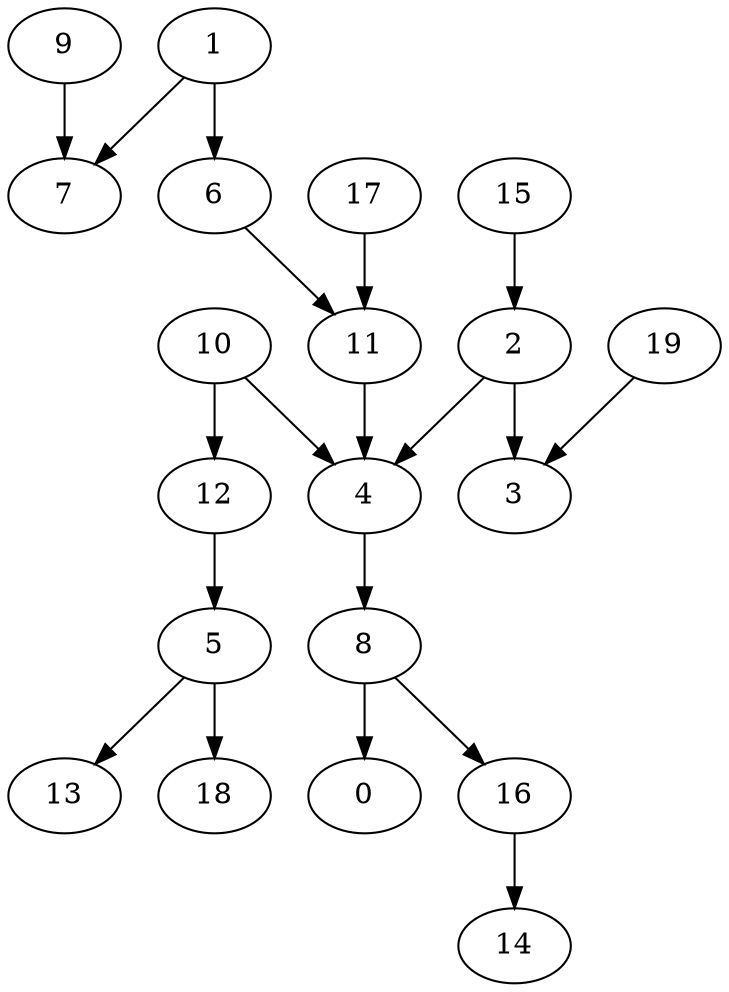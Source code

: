 digraph arbol {5 -> 13[Label=1];
11 -> 4[Label=1];
2 -> 3[Label=2];
1 -> 7[Label=5];
1 -> 6[Label=5];
2 -> 4[Label=3];
5 -> 18[Label=3];
8 -> 0[Label=3];
6 -> 11[Label=3];
9 -> 7[Label=5];
10 -> 4[Label=3];
12 -> 5[Label=1];
4 -> 8[Label=2];
8 -> 16[Label=2];
10 -> 12[Label=2];
15 -> 2[Label=8];
16 -> 14[Label=2];
17 -> 11[Label=1];
19 -> 3[Label=3];
}